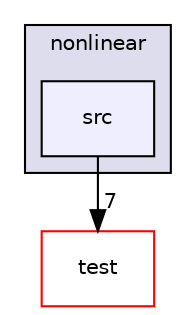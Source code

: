 digraph "nonlinear/src" {
  compound=true
  node [ fontsize="10", fontname="Helvetica"];
  edge [ labelfontsize="10", labelfontname="Helvetica"];
  subgraph clusterdir_0f491f0ad73f313623f5628e0647c8fe {
    graph [ bgcolor="#ddddee", pencolor="black", label="nonlinear" fontname="Helvetica", fontsize="10", URL="dir_0f491f0ad73f313623f5628e0647c8fe.html"]
  dir_139f30946a48d03bae254c9c79fbce9e [shape=box, label="src", style="filled", fillcolor="#eeeeff", pencolor="black", URL="dir_139f30946a48d03bae254c9c79fbce9e.html"];
  }
  dir_13e138d54eb8818da29c3992edef070a [shape=box label="test" fillcolor="white" style="filled" color="red" URL="dir_13e138d54eb8818da29c3992edef070a.html"];
  dir_139f30946a48d03bae254c9c79fbce9e->dir_13e138d54eb8818da29c3992edef070a [headlabel="7", labeldistance=1.5 headhref="dir_000001_000002.html"];
}
